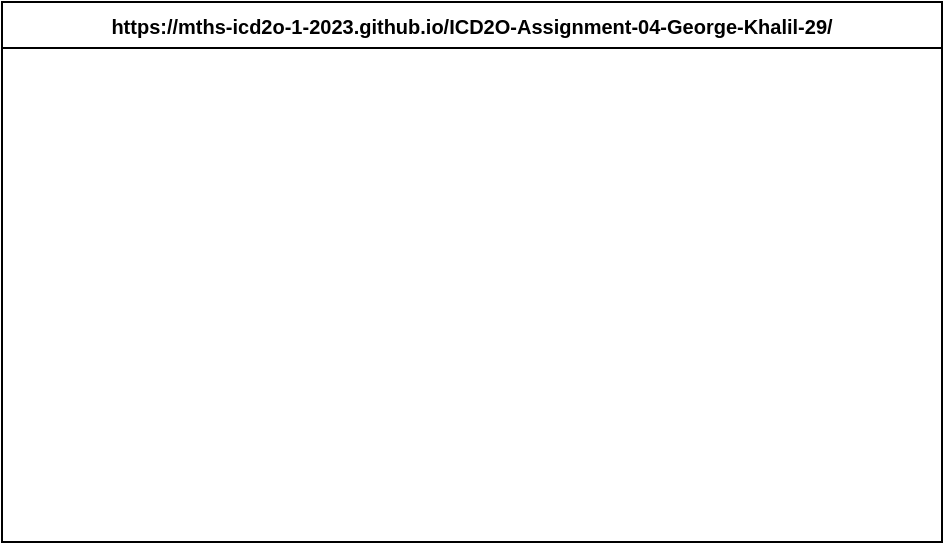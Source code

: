 <mxfile>
    <diagram id="74VhvunzpPNct_FgcFs_" name="Page-1">
        <mxGraphModel dx="610" dy="415" grid="1" gridSize="10" guides="1" tooltips="1" connect="1" arrows="1" fold="1" page="1" pageScale="1" pageWidth="827" pageHeight="1169" math="0" shadow="0">
            <root>
                <mxCell id="0"/>
                <mxCell id="1" parent="0"/>
                <mxCell id="8" value="&lt;font style=&quot;font-size: 10px;&quot;&gt;https://mths-icd2o-1-2023.github.io/ICD2O-Assignment-04-George-Khalil-29/&lt;/font&gt;" style="swimlane;whiteSpace=wrap;html=1;" vertex="1" parent="1">
                    <mxGeometry x="179" y="420" width="470" height="270" as="geometry"/>
                </mxCell>
            </root>
        </mxGraphModel>
    </diagram>
</mxfile>